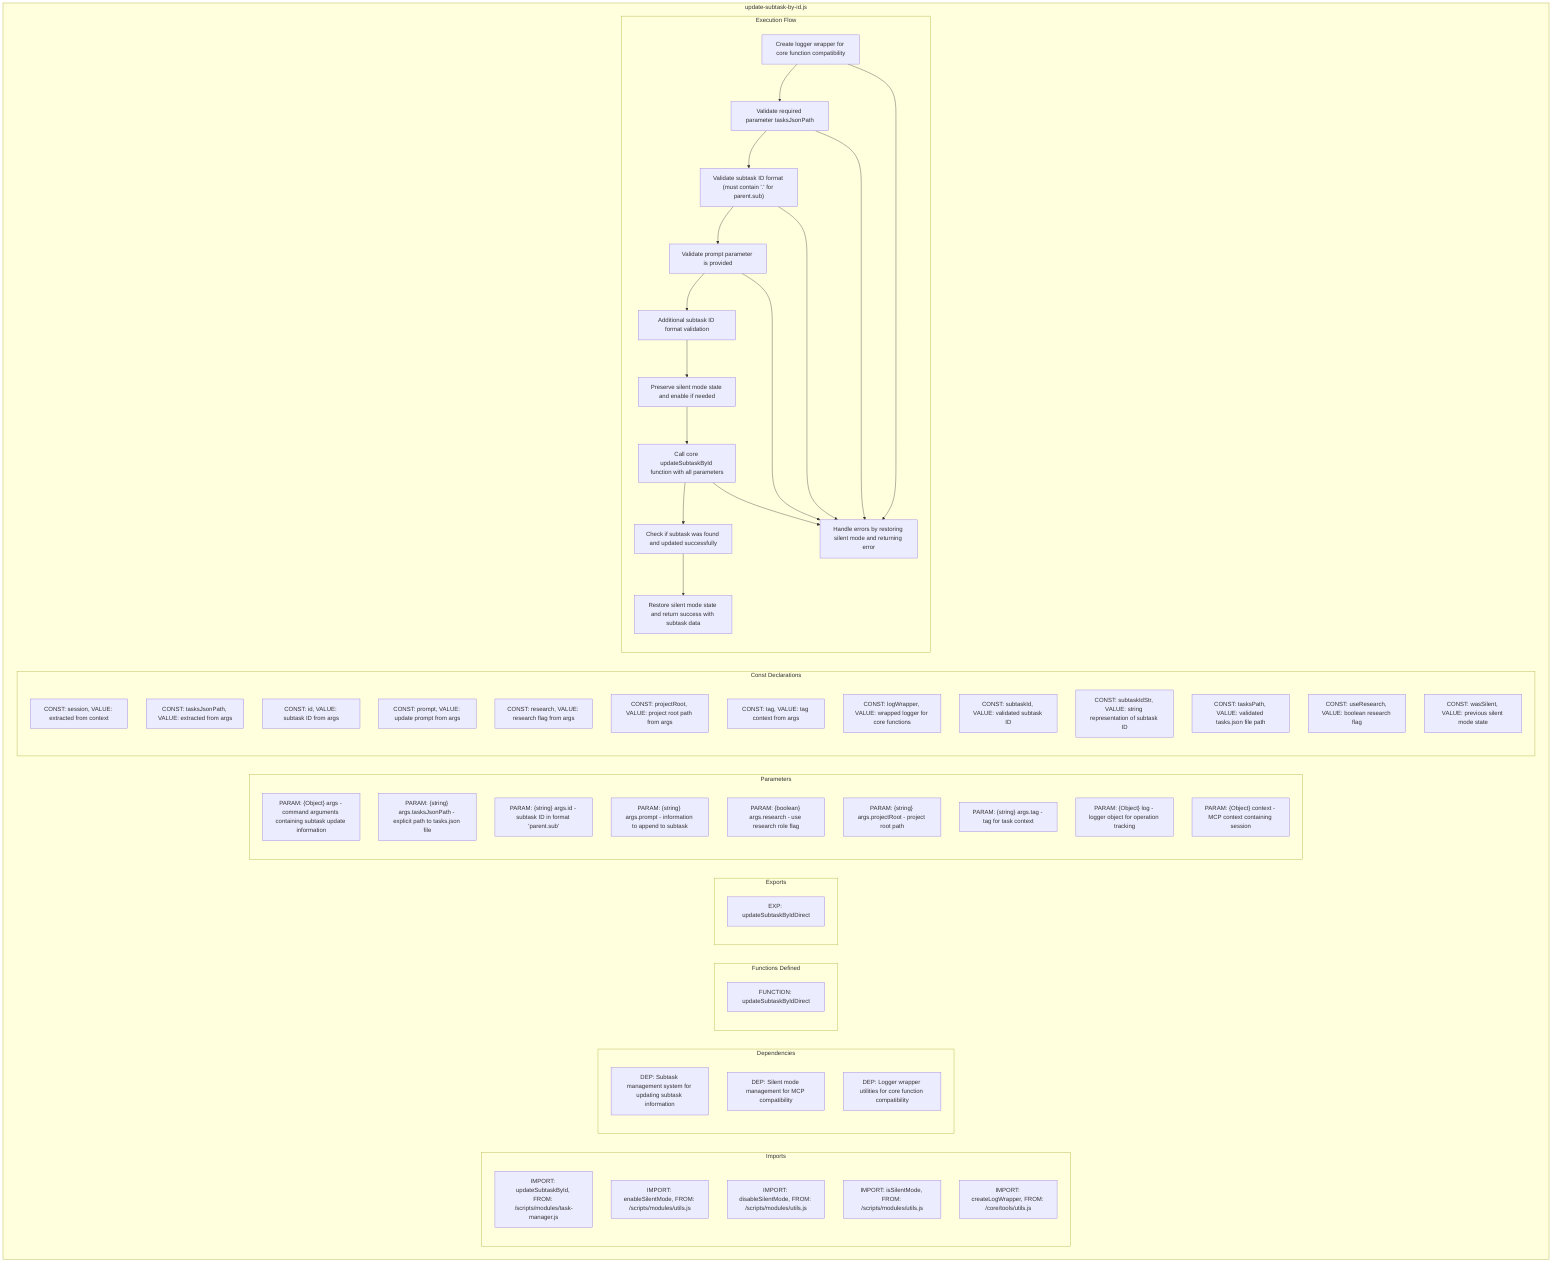 flowchart TB
    subgraph Imports["Imports"]
        I1["IMPORT: updateSubtaskById, FROM: /scripts/modules/task-manager.js"]
        I2["IMPORT: enableSilentMode, FROM: /scripts/modules/utils.js"]
        I3["IMPORT: disableSilentMode, FROM: /scripts/modules/utils.js"]
        I4["IMPORT: isSilentMode, FROM: /scripts/modules/utils.js"]
        I5["IMPORT: createLogWrapper, FROM: /core/tools/utils.js"]
    end
    
    subgraph Dependencies["Dependencies"]
        D1["DEP: Subtask management system for updating subtask information"]
        D2["DEP: Silent mode management for MCP compatibility"]
        D3["DEP: Logger wrapper utilities for core function compatibility"]
    end
    
    subgraph FunctionsDefined["Functions Defined"]
        FU1["FUNCTION: updateSubtaskByIdDirect"]
    end
    
    subgraph Exports["Exports"]
        E1["EXP: updateSubtaskByIdDirect"]
    end
    
    subgraph Parameters["Parameters"]
        P1["PARAM: {Object} args - command arguments containing subtask update information"]
        P2["PARAM: {string} args.tasksJsonPath - explicit path to tasks.json file"]
        P3["PARAM: {string} args.id - subtask ID in format 'parent.sub'"]
        P4["PARAM: {string} args.prompt - information to append to subtask"]
        P5["PARAM: {boolean} args.research - use research role flag"]
        P6["PARAM: {string} args.projectRoot - project root path"]
        P7["PARAM: {string} args.tag - tag for task context"]
        P8["PARAM: {Object} log - logger object for operation tracking"]
        P9["PARAM: {Object} context - MCP context containing session"]
    end
    
    subgraph Constants["Const Declarations"]
        C1["CONST: session, VALUE: extracted from context"]
        C2["CONST: tasksJsonPath, VALUE: extracted from args"]
        C3["CONST: id, VALUE: subtask ID from args"]
        C4["CONST: prompt, VALUE: update prompt from args"]
        C5["CONST: research, VALUE: research flag from args"]
        C6["CONST: projectRoot, VALUE: project root path from args"]
        C7["CONST: tag, VALUE: tag context from args"]
        C8["CONST: logWrapper, VALUE: wrapped logger for core functions"]
        C9["CONST: subtaskId, VALUE: validated subtask ID"]
        C10["CONST: subtaskIdStr, VALUE: string representation of subtask ID"]
        C11["CONST: tasksPath, VALUE: validated tasks.json file path"]
        C12["CONST: useResearch, VALUE: boolean research flag"]
        C13["CONST: wasSilent, VALUE: previous silent mode state"]
    end
    
    subgraph ExecutionFlow["Execution Flow"]
        FL1["Create logger wrapper for core function compatibility"]
        FL2["Validate required parameter tasksJsonPath"]
        FL3["Validate subtask ID format (must contain '.' for parent.sub)"]
        FL4["Validate prompt parameter is provided"]
        FL5["Additional subtask ID format validation"]
        FL6["Preserve silent mode state and enable if needed"]
        FL7["Call core updateSubtaskById function with all parameters"]
        FL8["Check if subtask was found and updated successfully"]
        FL9["Restore silent mode state and return success with subtask data"]
        FL10["Handle errors by restoring silent mode and returning error"]
    end
    
    subgraph FileName["update-subtask-by-id.js"]
        Imports
        Dependencies
        FunctionsDefined
        Exports
        Parameters
        Constants
        ExecutionFlow
    end
    
    FL1 --> FL2
    FL2 --> FL3
    FL3 --> FL4
    FL4 --> FL5
    FL5 --> FL6
    FL6 --> FL7
    FL7 --> FL8
    FL8 --> FL9
    FL1 --> FL10
    FL2 --> FL10
    FL3 --> FL10
    FL4 --> FL10
    FL7 --> FL10